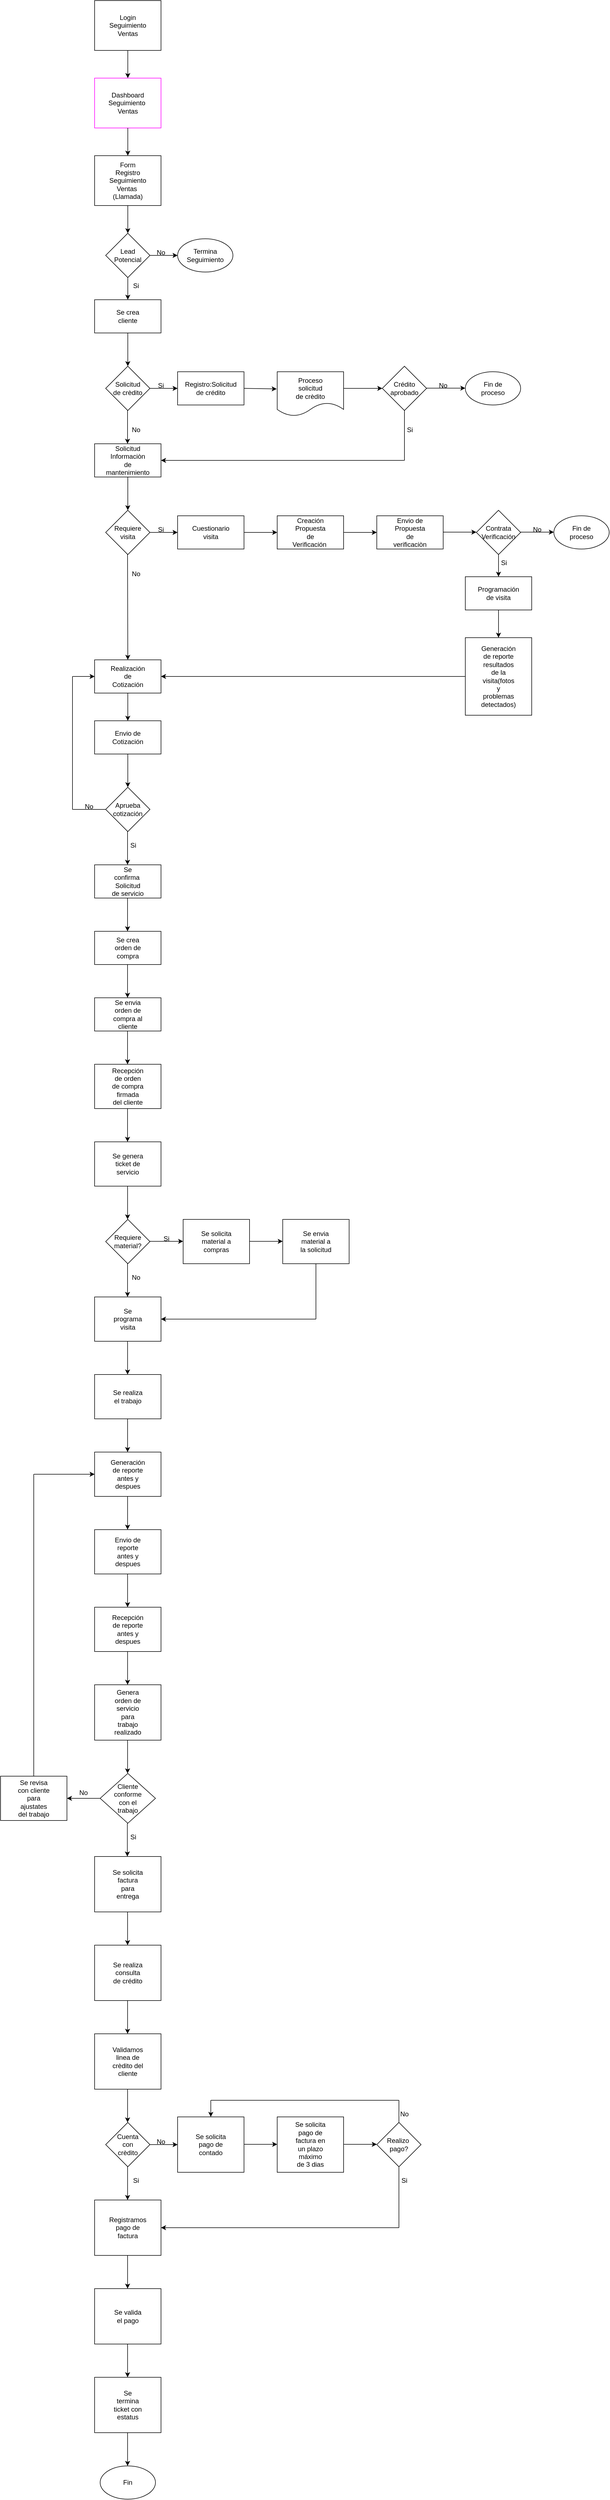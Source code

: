 <mxfile version="21.3.6" type="github">
  <diagram name="Page-1" id="E1-9w1nJeU7y_8L2JhO4">
    <mxGraphModel dx="1600" dy="1907" grid="1" gridSize="10" guides="1" tooltips="1" connect="1" arrows="1" fold="1" page="1" pageScale="1" pageWidth="850" pageHeight="1100" math="0" shadow="0">
      <root>
        <mxCell id="0" />
        <mxCell id="1" parent="0" />
        <mxCell id="l_Wy3f9xpLBR3Kpe3Nhz-1" value="" style="rounded=0;whiteSpace=wrap;html=1;" parent="1" vertex="1">
          <mxGeometry x="350" y="180" width="120" height="90" as="geometry" />
        </mxCell>
        <mxCell id="l_Wy3f9xpLBR3Kpe3Nhz-2" value="Form&lt;br&gt;Registro&lt;br&gt;Seguimiento&lt;br&gt;Ventas&amp;nbsp;&lt;br&gt;(Llamada)" style="text;html=1;strokeColor=none;fillColor=none;align=center;verticalAlign=middle;whiteSpace=wrap;rounded=0;" parent="1" vertex="1">
          <mxGeometry x="380" y="210" width="60" height="30" as="geometry" />
        </mxCell>
        <mxCell id="l_Wy3f9xpLBR3Kpe3Nhz-3" value="" style="endArrow=classic;html=1;rounded=0;exitX=0.5;exitY=1;exitDx=0;exitDy=0;" parent="1" source="l_Wy3f9xpLBR3Kpe3Nhz-1" edge="1">
          <mxGeometry width="50" height="50" relative="1" as="geometry">
            <mxPoint x="400" y="440" as="sourcePoint" />
            <mxPoint x="410" y="320" as="targetPoint" />
          </mxGeometry>
        </mxCell>
        <mxCell id="l_Wy3f9xpLBR3Kpe3Nhz-5" value="" style="rhombus;whiteSpace=wrap;html=1;" parent="1" vertex="1">
          <mxGeometry x="370" y="320" width="80" height="80" as="geometry" />
        </mxCell>
        <mxCell id="l_Wy3f9xpLBR3Kpe3Nhz-6" value="Lead&lt;br&gt;Potencial" style="text;html=1;strokeColor=none;fillColor=none;align=center;verticalAlign=middle;whiteSpace=wrap;rounded=0;" parent="1" vertex="1">
          <mxGeometry x="380" y="345" width="60" height="30" as="geometry" />
        </mxCell>
        <mxCell id="l_Wy3f9xpLBR3Kpe3Nhz-7" value="" style="ellipse;whiteSpace=wrap;html=1;" parent="1" vertex="1">
          <mxGeometry x="500" y="330" width="100" height="60" as="geometry" />
        </mxCell>
        <mxCell id="l_Wy3f9xpLBR3Kpe3Nhz-8" value="Termina Seguimiento" style="text;html=1;strokeColor=none;fillColor=none;align=center;verticalAlign=middle;whiteSpace=wrap;rounded=0;" parent="1" vertex="1">
          <mxGeometry x="520" y="345" width="60" height="30" as="geometry" />
        </mxCell>
        <mxCell id="l_Wy3f9xpLBR3Kpe3Nhz-9" value="" style="endArrow=classic;html=1;rounded=0;exitX=1;exitY=0.5;exitDx=0;exitDy=0;entryX=0;entryY=0.5;entryDx=0;entryDy=0;" parent="1" source="l_Wy3f9xpLBR3Kpe3Nhz-5" target="l_Wy3f9xpLBR3Kpe3Nhz-7" edge="1">
          <mxGeometry width="50" height="50" relative="1" as="geometry">
            <mxPoint x="480" y="360" as="sourcePoint" />
            <mxPoint x="530" y="310" as="targetPoint" />
          </mxGeometry>
        </mxCell>
        <mxCell id="l_Wy3f9xpLBR3Kpe3Nhz-10" value="No" style="text;html=1;strokeColor=none;fillColor=none;align=center;verticalAlign=middle;whiteSpace=wrap;rounded=0;" parent="1" vertex="1">
          <mxGeometry x="440" y="340" width="60" height="30" as="geometry" />
        </mxCell>
        <mxCell id="l_Wy3f9xpLBR3Kpe3Nhz-11" value="" style="endArrow=classic;html=1;rounded=0;exitX=0.25;exitY=0;exitDx=0;exitDy=0;" parent="1" source="l_Wy3f9xpLBR3Kpe3Nhz-12" edge="1">
          <mxGeometry width="50" height="50" relative="1" as="geometry">
            <mxPoint x="410" y="360" as="sourcePoint" />
            <mxPoint x="410" y="440" as="targetPoint" />
          </mxGeometry>
        </mxCell>
        <mxCell id="l_Wy3f9xpLBR3Kpe3Nhz-13" value="" style="endArrow=classic;html=1;rounded=0;exitX=0.5;exitY=1;exitDx=0;exitDy=0;" parent="1" source="l_Wy3f9xpLBR3Kpe3Nhz-5" target="l_Wy3f9xpLBR3Kpe3Nhz-12" edge="1">
          <mxGeometry width="50" height="50" relative="1" as="geometry">
            <mxPoint x="410" y="400" as="sourcePoint" />
            <mxPoint x="410" y="440" as="targetPoint" />
          </mxGeometry>
        </mxCell>
        <mxCell id="l_Wy3f9xpLBR3Kpe3Nhz-12" value="Si" style="text;html=1;strokeColor=none;fillColor=none;align=center;verticalAlign=middle;whiteSpace=wrap;rounded=0;" parent="1" vertex="1">
          <mxGeometry x="395" y="400" width="60" height="30" as="geometry" />
        </mxCell>
        <mxCell id="l_Wy3f9xpLBR3Kpe3Nhz-14" value="" style="rounded=0;whiteSpace=wrap;html=1;" parent="1" vertex="1">
          <mxGeometry x="350" y="440" width="120" height="60" as="geometry" />
        </mxCell>
        <mxCell id="l_Wy3f9xpLBR3Kpe3Nhz-15" value="Se crea cliente" style="text;html=1;strokeColor=none;fillColor=none;align=center;verticalAlign=middle;whiteSpace=wrap;rounded=0;" parent="1" vertex="1">
          <mxGeometry x="380" y="455" width="60" height="30" as="geometry" />
        </mxCell>
        <mxCell id="l_Wy3f9xpLBR3Kpe3Nhz-16" value="" style="rounded=0;whiteSpace=wrap;html=1;" parent="1" vertex="1">
          <mxGeometry x="500" y="570" width="120" height="60" as="geometry" />
        </mxCell>
        <mxCell id="l_Wy3f9xpLBR3Kpe3Nhz-17" value="Registro:Solicitud de crédito" style="text;html=1;strokeColor=none;fillColor=none;align=center;verticalAlign=middle;whiteSpace=wrap;rounded=0;" parent="1" vertex="1">
          <mxGeometry x="530" y="585" width="60" height="30" as="geometry" />
        </mxCell>
        <mxCell id="l_Wy3f9xpLBR3Kpe3Nhz-18" value="" style="endArrow=classic;html=1;rounded=0;exitX=0.5;exitY=1;exitDx=0;exitDy=0;" parent="1" source="l_Wy3f9xpLBR3Kpe3Nhz-14" edge="1">
          <mxGeometry width="50" height="50" relative="1" as="geometry">
            <mxPoint x="420" y="280" as="sourcePoint" />
            <mxPoint x="410" y="560" as="targetPoint" />
          </mxGeometry>
        </mxCell>
        <mxCell id="l_Wy3f9xpLBR3Kpe3Nhz-20" value="" style="rhombus;whiteSpace=wrap;html=1;" parent="1" vertex="1">
          <mxGeometry x="370" y="560" width="80" height="80" as="geometry" />
        </mxCell>
        <mxCell id="l_Wy3f9xpLBR3Kpe3Nhz-21" value="Solicitud de crèdito" style="text;html=1;strokeColor=none;fillColor=none;align=center;verticalAlign=middle;whiteSpace=wrap;rounded=0;" parent="1" vertex="1">
          <mxGeometry x="380" y="585" width="60" height="30" as="geometry" />
        </mxCell>
        <mxCell id="l_Wy3f9xpLBR3Kpe3Nhz-22" value="" style="endArrow=classic;html=1;rounded=0;exitX=1;exitY=0.5;exitDx=0;exitDy=0;entryX=0;entryY=0.5;entryDx=0;entryDy=0;" parent="1" source="l_Wy3f9xpLBR3Kpe3Nhz-20" edge="1">
          <mxGeometry width="50" height="50" relative="1" as="geometry">
            <mxPoint x="480" y="600" as="sourcePoint" />
            <mxPoint x="500" y="600" as="targetPoint" />
          </mxGeometry>
        </mxCell>
        <mxCell id="l_Wy3f9xpLBR3Kpe3Nhz-23" value="Si" style="text;html=1;strokeColor=none;fillColor=none;align=center;verticalAlign=middle;whiteSpace=wrap;rounded=0;" parent="1" vertex="1">
          <mxGeometry x="440" y="580" width="60" height="30" as="geometry" />
        </mxCell>
        <mxCell id="l_Wy3f9xpLBR3Kpe3Nhz-25" value="No" style="text;html=1;strokeColor=none;fillColor=none;align=center;verticalAlign=middle;whiteSpace=wrap;rounded=0;" parent="1" vertex="1">
          <mxGeometry x="395" y="660" width="60" height="30" as="geometry" />
        </mxCell>
        <mxCell id="l_Wy3f9xpLBR3Kpe3Nhz-26" value="" style="endArrow=classic;html=1;rounded=0;exitX=0.5;exitY=1;exitDx=0;exitDy=0;" parent="1" edge="1">
          <mxGeometry width="50" height="50" relative="1" as="geometry">
            <mxPoint x="409.5" y="640" as="sourcePoint" />
            <mxPoint x="409.5" y="700" as="targetPoint" />
          </mxGeometry>
        </mxCell>
        <mxCell id="l_Wy3f9xpLBR3Kpe3Nhz-27" value="" style="rounded=0;whiteSpace=wrap;html=1;" parent="1" vertex="1">
          <mxGeometry x="350" y="700" width="120" height="60" as="geometry" />
        </mxCell>
        <mxCell id="l_Wy3f9xpLBR3Kpe3Nhz-28" value="Solicitud Informaciòn de mantenimiento" style="text;html=1;strokeColor=none;fillColor=none;align=center;verticalAlign=middle;whiteSpace=wrap;rounded=0;" parent="1" vertex="1">
          <mxGeometry x="380" y="715" width="60" height="30" as="geometry" />
        </mxCell>
        <mxCell id="l_Wy3f9xpLBR3Kpe3Nhz-29" value="" style="endArrow=classic;html=1;rounded=0;exitX=0.5;exitY=1;exitDx=0;exitDy=0;" parent="1" edge="1">
          <mxGeometry width="50" height="50" relative="1" as="geometry">
            <mxPoint x="410" y="760" as="sourcePoint" />
            <mxPoint x="410" y="820" as="targetPoint" />
          </mxGeometry>
        </mxCell>
        <mxCell id="l_Wy3f9xpLBR3Kpe3Nhz-30" value="" style="rhombus;whiteSpace=wrap;html=1;" parent="1" vertex="1">
          <mxGeometry x="370" y="820" width="80" height="80" as="geometry" />
        </mxCell>
        <mxCell id="l_Wy3f9xpLBR3Kpe3Nhz-31" value="Requiere visita" style="text;html=1;strokeColor=none;fillColor=none;align=center;verticalAlign=middle;whiteSpace=wrap;rounded=0;" parent="1" vertex="1">
          <mxGeometry x="380" y="845" width="60" height="30" as="geometry" />
        </mxCell>
        <mxCell id="l_Wy3f9xpLBR3Kpe3Nhz-32" value="" style="endArrow=classic;html=1;rounded=0;exitX=1;exitY=0.5;exitDx=0;exitDy=0;entryX=0;entryY=0.5;entryDx=0;entryDy=0;" parent="1" source="l_Wy3f9xpLBR3Kpe3Nhz-30" edge="1">
          <mxGeometry width="50" height="50" relative="1" as="geometry">
            <mxPoint x="480" y="860" as="sourcePoint" />
            <mxPoint x="500" y="860" as="targetPoint" />
          </mxGeometry>
        </mxCell>
        <mxCell id="l_Wy3f9xpLBR3Kpe3Nhz-33" value="Si" style="text;html=1;strokeColor=none;fillColor=none;align=center;verticalAlign=middle;whiteSpace=wrap;rounded=0;" parent="1" vertex="1">
          <mxGeometry x="440" y="840" width="60" height="30" as="geometry" />
        </mxCell>
        <mxCell id="l_Wy3f9xpLBR3Kpe3Nhz-34" value="No" style="text;html=1;strokeColor=none;fillColor=none;align=center;verticalAlign=middle;whiteSpace=wrap;rounded=0;" parent="1" vertex="1">
          <mxGeometry x="395" y="920" width="60" height="30" as="geometry" />
        </mxCell>
        <mxCell id="l_Wy3f9xpLBR3Kpe3Nhz-35" value="" style="endArrow=classic;html=1;rounded=0;exitX=0.5;exitY=1;exitDx=0;exitDy=0;entryX=0.5;entryY=0;entryDx=0;entryDy=0;" parent="1" target="l_Wy3f9xpLBR3Kpe3Nhz-64" edge="1">
          <mxGeometry width="50" height="50" relative="1" as="geometry">
            <mxPoint x="409.5" y="900" as="sourcePoint" />
            <mxPoint x="409.5" y="960" as="targetPoint" />
          </mxGeometry>
        </mxCell>
        <mxCell id="l_Wy3f9xpLBR3Kpe3Nhz-36" value="" style="rounded=0;whiteSpace=wrap;html=1;" parent="1" vertex="1">
          <mxGeometry x="500" y="830" width="120" height="60" as="geometry" />
        </mxCell>
        <mxCell id="l_Wy3f9xpLBR3Kpe3Nhz-37" value="Cuestionario visita" style="text;html=1;strokeColor=none;fillColor=none;align=center;verticalAlign=middle;whiteSpace=wrap;rounded=0;" parent="1" vertex="1">
          <mxGeometry x="530" y="845" width="60" height="30" as="geometry" />
        </mxCell>
        <mxCell id="l_Wy3f9xpLBR3Kpe3Nhz-40" value="" style="rounded=0;whiteSpace=wrap;html=1;" parent="1" vertex="1">
          <mxGeometry x="680" y="830" width="120" height="60" as="geometry" />
        </mxCell>
        <mxCell id="l_Wy3f9xpLBR3Kpe3Nhz-41" value="Creación Propuesta de Verificación&amp;nbsp;" style="text;html=1;strokeColor=none;fillColor=none;align=center;verticalAlign=middle;whiteSpace=wrap;rounded=0;" parent="1" vertex="1">
          <mxGeometry x="710" y="845" width="60" height="30" as="geometry" />
        </mxCell>
        <mxCell id="l_Wy3f9xpLBR3Kpe3Nhz-43" value="" style="endArrow=classic;html=1;rounded=0;exitX=1;exitY=0.5;exitDx=0;exitDy=0;" parent="1" source="l_Wy3f9xpLBR3Kpe3Nhz-36" edge="1">
          <mxGeometry width="50" height="50" relative="1" as="geometry">
            <mxPoint x="580" y="840" as="sourcePoint" />
            <mxPoint x="680" y="860" as="targetPoint" />
          </mxGeometry>
        </mxCell>
        <mxCell id="l_Wy3f9xpLBR3Kpe3Nhz-44" value="" style="rounded=0;whiteSpace=wrap;html=1;" parent="1" vertex="1">
          <mxGeometry x="860" y="830" width="120" height="60" as="geometry" />
        </mxCell>
        <mxCell id="l_Wy3f9xpLBR3Kpe3Nhz-45" value="Envio de Propuesta de verificaciòn" style="text;html=1;strokeColor=none;fillColor=none;align=center;verticalAlign=middle;whiteSpace=wrap;rounded=0;" parent="1" vertex="1">
          <mxGeometry x="890" y="845" width="60" height="30" as="geometry" />
        </mxCell>
        <mxCell id="l_Wy3f9xpLBR3Kpe3Nhz-46" value="" style="endArrow=classic;html=1;rounded=0;exitX=1;exitY=0.5;exitDx=0;exitDy=0;" parent="1" edge="1">
          <mxGeometry width="50" height="50" relative="1" as="geometry">
            <mxPoint x="800" y="860" as="sourcePoint" />
            <mxPoint x="860" y="860" as="targetPoint" />
          </mxGeometry>
        </mxCell>
        <mxCell id="l_Wy3f9xpLBR3Kpe3Nhz-50" value="" style="rhombus;whiteSpace=wrap;html=1;" parent="1" vertex="1">
          <mxGeometry x="1040" y="820" width="80" height="80" as="geometry" />
        </mxCell>
        <mxCell id="l_Wy3f9xpLBR3Kpe3Nhz-51" value="" style="endArrow=classic;html=1;rounded=0;exitX=1;exitY=0.5;exitDx=0;exitDy=0;" parent="1" edge="1">
          <mxGeometry width="50" height="50" relative="1" as="geometry">
            <mxPoint x="980" y="859.5" as="sourcePoint" />
            <mxPoint x="1040" y="859.5" as="targetPoint" />
          </mxGeometry>
        </mxCell>
        <mxCell id="l_Wy3f9xpLBR3Kpe3Nhz-52" value="Contrata Verificación" style="text;html=1;strokeColor=none;fillColor=none;align=center;verticalAlign=middle;whiteSpace=wrap;rounded=0;" parent="1" vertex="1">
          <mxGeometry x="1050" y="845" width="60" height="30" as="geometry" />
        </mxCell>
        <mxCell id="l_Wy3f9xpLBR3Kpe3Nhz-53" value="" style="endArrow=classic;html=1;rounded=0;exitX=1;exitY=0.5;exitDx=0;exitDy=0;" parent="1" edge="1">
          <mxGeometry width="50" height="50" relative="1" as="geometry">
            <mxPoint x="1120" y="859.5" as="sourcePoint" />
            <mxPoint x="1180" y="859.5" as="targetPoint" />
          </mxGeometry>
        </mxCell>
        <mxCell id="l_Wy3f9xpLBR3Kpe3Nhz-54" value="No" style="text;html=1;strokeColor=none;fillColor=none;align=center;verticalAlign=middle;whiteSpace=wrap;rounded=0;" parent="1" vertex="1">
          <mxGeometry x="1120" y="840" width="60" height="30" as="geometry" />
        </mxCell>
        <mxCell id="l_Wy3f9xpLBR3Kpe3Nhz-55" value="" style="ellipse;whiteSpace=wrap;html=1;" parent="1" vertex="1">
          <mxGeometry x="1180" y="830" width="100" height="60" as="geometry" />
        </mxCell>
        <mxCell id="l_Wy3f9xpLBR3Kpe3Nhz-56" value="Fin de proceso" style="text;html=1;strokeColor=none;fillColor=none;align=center;verticalAlign=middle;whiteSpace=wrap;rounded=0;" parent="1" vertex="1">
          <mxGeometry x="1200" y="845" width="60" height="30" as="geometry" />
        </mxCell>
        <mxCell id="l_Wy3f9xpLBR3Kpe3Nhz-57" value="" style="rounded=0;whiteSpace=wrap;html=1;" parent="1" vertex="1">
          <mxGeometry x="1020" y="940" width="120" height="60" as="geometry" />
        </mxCell>
        <mxCell id="l_Wy3f9xpLBR3Kpe3Nhz-58" value="Programación de visita" style="text;html=1;strokeColor=none;fillColor=none;align=center;verticalAlign=middle;whiteSpace=wrap;rounded=0;" parent="1" vertex="1">
          <mxGeometry x="1050" y="955" width="60" height="30" as="geometry" />
        </mxCell>
        <mxCell id="l_Wy3f9xpLBR3Kpe3Nhz-59" value="" style="endArrow=classic;html=1;rounded=0;exitX=0.5;exitY=1;exitDx=0;exitDy=0;entryX=0.5;entryY=0;entryDx=0;entryDy=0;" parent="1" source="l_Wy3f9xpLBR3Kpe3Nhz-50" target="l_Wy3f9xpLBR3Kpe3Nhz-57" edge="1">
          <mxGeometry width="50" height="50" relative="1" as="geometry">
            <mxPoint x="1040" y="960" as="sourcePoint" />
            <mxPoint x="1090" y="910" as="targetPoint" />
          </mxGeometry>
        </mxCell>
        <mxCell id="l_Wy3f9xpLBR3Kpe3Nhz-60" value="Si" style="text;html=1;strokeColor=none;fillColor=none;align=center;verticalAlign=middle;whiteSpace=wrap;rounded=0;" parent="1" vertex="1">
          <mxGeometry x="1060" y="900" width="60" height="30" as="geometry" />
        </mxCell>
        <mxCell id="l_Wy3f9xpLBR3Kpe3Nhz-61" value="" style="rounded=0;whiteSpace=wrap;html=1;" parent="1" vertex="1">
          <mxGeometry x="1020" y="1050" width="120" height="140" as="geometry" />
        </mxCell>
        <mxCell id="l_Wy3f9xpLBR3Kpe3Nhz-62" value="Generación de reporte resultados de la visita(fotos y problemas detectados)" style="text;html=1;strokeColor=none;fillColor=none;align=center;verticalAlign=middle;whiteSpace=wrap;rounded=0;" parent="1" vertex="1">
          <mxGeometry x="1050" y="1105" width="60" height="30" as="geometry" />
        </mxCell>
        <mxCell id="l_Wy3f9xpLBR3Kpe3Nhz-63" value="" style="endArrow=classic;html=1;rounded=0;exitX=0.5;exitY=1;exitDx=0;exitDy=0;" parent="1" source="l_Wy3f9xpLBR3Kpe3Nhz-57" target="l_Wy3f9xpLBR3Kpe3Nhz-61" edge="1">
          <mxGeometry width="50" height="50" relative="1" as="geometry">
            <mxPoint x="1060" y="1080" as="sourcePoint" />
            <mxPoint x="1110" y="1030" as="targetPoint" />
          </mxGeometry>
        </mxCell>
        <mxCell id="l_Wy3f9xpLBR3Kpe3Nhz-64" value="" style="rounded=0;whiteSpace=wrap;html=1;" parent="1" vertex="1">
          <mxGeometry x="350" y="1090" width="120" height="60" as="geometry" />
        </mxCell>
        <mxCell id="l_Wy3f9xpLBR3Kpe3Nhz-65" value="Realización de Cotización" style="text;html=1;strokeColor=none;fillColor=none;align=center;verticalAlign=middle;whiteSpace=wrap;rounded=0;" parent="1" vertex="1">
          <mxGeometry x="380" y="1105" width="60" height="30" as="geometry" />
        </mxCell>
        <mxCell id="l_Wy3f9xpLBR3Kpe3Nhz-66" value="" style="endArrow=classic;html=1;rounded=0;exitX=0;exitY=0.5;exitDx=0;exitDy=0;entryX=1;entryY=0.5;entryDx=0;entryDy=0;" parent="1" source="l_Wy3f9xpLBR3Kpe3Nhz-61" target="l_Wy3f9xpLBR3Kpe3Nhz-64" edge="1">
          <mxGeometry width="50" height="50" relative="1" as="geometry">
            <mxPoint x="970" y="1040" as="sourcePoint" />
            <mxPoint x="1020" y="990" as="targetPoint" />
          </mxGeometry>
        </mxCell>
        <mxCell id="l_Wy3f9xpLBR3Kpe3Nhz-67" value="" style="shape=document;whiteSpace=wrap;html=1;boundedLbl=1;" parent="1" vertex="1">
          <mxGeometry x="680" y="570" width="120" height="80" as="geometry" />
        </mxCell>
        <mxCell id="l_Wy3f9xpLBR3Kpe3Nhz-68" value="Proceso solicitud de crèdito" style="text;html=1;strokeColor=none;fillColor=none;align=center;verticalAlign=middle;whiteSpace=wrap;rounded=0;" parent="1" vertex="1">
          <mxGeometry x="710" y="585" width="60" height="30" as="geometry" />
        </mxCell>
        <mxCell id="l_Wy3f9xpLBR3Kpe3Nhz-69" value="" style="endArrow=classic;html=1;rounded=0;exitX=1;exitY=0.5;exitDx=0;exitDy=0;entryX=-0.008;entryY=0.388;entryDx=0;entryDy=0;entryPerimeter=0;" parent="1" source="l_Wy3f9xpLBR3Kpe3Nhz-16" target="l_Wy3f9xpLBR3Kpe3Nhz-67" edge="1">
          <mxGeometry width="50" height="50" relative="1" as="geometry">
            <mxPoint x="970" y="920" as="sourcePoint" />
            <mxPoint x="1020" y="870" as="targetPoint" />
          </mxGeometry>
        </mxCell>
        <mxCell id="l_Wy3f9xpLBR3Kpe3Nhz-70" value="" style="ellipse;whiteSpace=wrap;html=1;" parent="1" vertex="1">
          <mxGeometry x="1020" y="570" width="100" height="60" as="geometry" />
        </mxCell>
        <mxCell id="l_Wy3f9xpLBR3Kpe3Nhz-71" value="Fin de proceso" style="text;html=1;strokeColor=none;fillColor=none;align=center;verticalAlign=middle;whiteSpace=wrap;rounded=0;" parent="1" vertex="1">
          <mxGeometry x="1040" y="585" width="60" height="30" as="geometry" />
        </mxCell>
        <mxCell id="l_Wy3f9xpLBR3Kpe3Nhz-72" value="" style="endArrow=classic;html=1;rounded=0;exitX=1;exitY=0.375;exitDx=0;exitDy=0;exitPerimeter=0;" parent="1" source="l_Wy3f9xpLBR3Kpe3Nhz-67" edge="1">
          <mxGeometry width="50" height="50" relative="1" as="geometry">
            <mxPoint x="970" y="920" as="sourcePoint" />
            <mxPoint x="870" y="600" as="targetPoint" />
          </mxGeometry>
        </mxCell>
        <mxCell id="l_Wy3f9xpLBR3Kpe3Nhz-73" value="" style="rounded=0;whiteSpace=wrap;html=1;" parent="1" vertex="1">
          <mxGeometry x="350" y="1200" width="120" height="60" as="geometry" />
        </mxCell>
        <mxCell id="l_Wy3f9xpLBR3Kpe3Nhz-74" value="Envio de Cotización" style="text;html=1;strokeColor=none;fillColor=none;align=center;verticalAlign=middle;whiteSpace=wrap;rounded=0;" parent="1" vertex="1">
          <mxGeometry x="380" y="1215" width="60" height="30" as="geometry" />
        </mxCell>
        <mxCell id="l_Wy3f9xpLBR3Kpe3Nhz-75" value="" style="endArrow=classic;html=1;rounded=0;exitX=0.5;exitY=1;exitDx=0;exitDy=0;entryX=0.5;entryY=0;entryDx=0;entryDy=0;" parent="1" source="l_Wy3f9xpLBR3Kpe3Nhz-64" target="l_Wy3f9xpLBR3Kpe3Nhz-73" edge="1">
          <mxGeometry width="50" height="50" relative="1" as="geometry">
            <mxPoint x="440" y="1080" as="sourcePoint" />
            <mxPoint x="490" y="1030" as="targetPoint" />
          </mxGeometry>
        </mxCell>
        <mxCell id="l_Wy3f9xpLBR3Kpe3Nhz-77" value="" style="endArrow=classic;html=1;rounded=0;exitX=0.5;exitY=1;exitDx=0;exitDy=0;" parent="1" edge="1">
          <mxGeometry width="50" height="50" relative="1" as="geometry">
            <mxPoint x="410" y="1260" as="sourcePoint" />
            <mxPoint x="410" y="1320" as="targetPoint" />
          </mxGeometry>
        </mxCell>
        <mxCell id="l_Wy3f9xpLBR3Kpe3Nhz-78" value="" style="rhombus;whiteSpace=wrap;html=1;" parent="1" vertex="1">
          <mxGeometry x="370" y="1320" width="80" height="80" as="geometry" />
        </mxCell>
        <mxCell id="l_Wy3f9xpLBR3Kpe3Nhz-79" value="Aprueba cotización" style="text;html=1;strokeColor=none;fillColor=none;align=center;verticalAlign=middle;whiteSpace=wrap;rounded=0;" parent="1" vertex="1">
          <mxGeometry x="380" y="1345" width="60" height="30" as="geometry" />
        </mxCell>
        <mxCell id="l_Wy3f9xpLBR3Kpe3Nhz-81" value="No" style="text;html=1;strokeColor=none;fillColor=none;align=center;verticalAlign=middle;whiteSpace=wrap;rounded=0;" parent="1" vertex="1">
          <mxGeometry x="310" y="1340" width="60" height="30" as="geometry" />
        </mxCell>
        <mxCell id="l_Wy3f9xpLBR3Kpe3Nhz-82" value="Si" style="text;html=1;strokeColor=none;fillColor=none;align=center;verticalAlign=middle;whiteSpace=wrap;rounded=0;" parent="1" vertex="1">
          <mxGeometry x="390" y="1410" width="60" height="30" as="geometry" />
        </mxCell>
        <mxCell id="l_Wy3f9xpLBR3Kpe3Nhz-83" value="" style="endArrow=classic;html=1;rounded=0;exitX=0.5;exitY=1;exitDx=0;exitDy=0;" parent="1" edge="1">
          <mxGeometry width="50" height="50" relative="1" as="geometry">
            <mxPoint x="409.5" y="1400" as="sourcePoint" />
            <mxPoint x="409.5" y="1460" as="targetPoint" />
          </mxGeometry>
        </mxCell>
        <mxCell id="l_Wy3f9xpLBR3Kpe3Nhz-84" value="" style="endArrow=none;html=1;rounded=0;entryX=0;entryY=0.5;entryDx=0;entryDy=0;" parent="1" target="l_Wy3f9xpLBR3Kpe3Nhz-78" edge="1">
          <mxGeometry width="50" height="50" relative="1" as="geometry">
            <mxPoint x="310" y="1360" as="sourcePoint" />
            <mxPoint x="500" y="1390" as="targetPoint" />
          </mxGeometry>
        </mxCell>
        <mxCell id="l_Wy3f9xpLBR3Kpe3Nhz-85" value="" style="endArrow=none;html=1;rounded=0;" parent="1" edge="1">
          <mxGeometry width="50" height="50" relative="1" as="geometry">
            <mxPoint x="310" y="1360" as="sourcePoint" />
            <mxPoint x="310" y="1120" as="targetPoint" />
          </mxGeometry>
        </mxCell>
        <mxCell id="l_Wy3f9xpLBR3Kpe3Nhz-86" value="" style="endArrow=classic;html=1;rounded=0;entryX=0;entryY=0.5;entryDx=0;entryDy=0;" parent="1" target="l_Wy3f9xpLBR3Kpe3Nhz-64" edge="1">
          <mxGeometry width="50" height="50" relative="1" as="geometry">
            <mxPoint x="310" y="1120" as="sourcePoint" />
            <mxPoint x="500" y="1390" as="targetPoint" />
          </mxGeometry>
        </mxCell>
        <mxCell id="l_Wy3f9xpLBR3Kpe3Nhz-87" value="" style="rounded=0;whiteSpace=wrap;html=1;" parent="1" vertex="1">
          <mxGeometry x="350" y="1460" width="120" height="60" as="geometry" />
        </mxCell>
        <mxCell id="l_Wy3f9xpLBR3Kpe3Nhz-88" value="Se confirma&amp;nbsp; Solicitud de servicio" style="text;html=1;strokeColor=none;fillColor=none;align=center;verticalAlign=middle;whiteSpace=wrap;rounded=0;" parent="1" vertex="1">
          <mxGeometry x="380" y="1475" width="60" height="30" as="geometry" />
        </mxCell>
        <mxCell id="l_Wy3f9xpLBR3Kpe3Nhz-90" value="" style="endArrow=classic;html=1;rounded=0;exitX=0.5;exitY=1;exitDx=0;exitDy=0;" parent="1" edge="1">
          <mxGeometry width="50" height="50" relative="1" as="geometry">
            <mxPoint x="409.5" y="1520" as="sourcePoint" />
            <mxPoint x="409.5" y="1580" as="targetPoint" />
          </mxGeometry>
        </mxCell>
        <mxCell id="l_Wy3f9xpLBR3Kpe3Nhz-91" value="" style="rounded=0;whiteSpace=wrap;html=1;" parent="1" vertex="1">
          <mxGeometry x="350" y="1580" width="120" height="60" as="geometry" />
        </mxCell>
        <mxCell id="l_Wy3f9xpLBR3Kpe3Nhz-92" value="Se crea orden de compra" style="text;html=1;strokeColor=none;fillColor=none;align=center;verticalAlign=middle;whiteSpace=wrap;rounded=0;" parent="1" vertex="1">
          <mxGeometry x="380" y="1595" width="60" height="30" as="geometry" />
        </mxCell>
        <mxCell id="l_Wy3f9xpLBR3Kpe3Nhz-93" value="" style="endArrow=classic;html=1;rounded=0;exitX=0.5;exitY=1;exitDx=0;exitDy=0;" parent="1" edge="1">
          <mxGeometry width="50" height="50" relative="1" as="geometry">
            <mxPoint x="409.5" y="1640" as="sourcePoint" />
            <mxPoint x="409.5" y="1700" as="targetPoint" />
          </mxGeometry>
        </mxCell>
        <mxCell id="l_Wy3f9xpLBR3Kpe3Nhz-94" value="" style="rounded=0;whiteSpace=wrap;html=1;" parent="1" vertex="1">
          <mxGeometry x="350" y="1700" width="120" height="60" as="geometry" />
        </mxCell>
        <mxCell id="l_Wy3f9xpLBR3Kpe3Nhz-95" value="Se envia orden de compra al cliente" style="text;html=1;strokeColor=none;fillColor=none;align=center;verticalAlign=middle;whiteSpace=wrap;rounded=0;" parent="1" vertex="1">
          <mxGeometry x="380" y="1715" width="60" height="30" as="geometry" />
        </mxCell>
        <mxCell id="l_Wy3f9xpLBR3Kpe3Nhz-96" value="" style="endArrow=classic;html=1;rounded=0;exitX=0.5;exitY=1;exitDx=0;exitDy=0;" parent="1" edge="1">
          <mxGeometry width="50" height="50" relative="1" as="geometry">
            <mxPoint x="409.5" y="1760" as="sourcePoint" />
            <mxPoint x="409.5" y="1820" as="targetPoint" />
          </mxGeometry>
        </mxCell>
        <mxCell id="l_Wy3f9xpLBR3Kpe3Nhz-97" value="" style="rounded=0;whiteSpace=wrap;html=1;" parent="1" vertex="1">
          <mxGeometry x="350" y="1820" width="120" height="80" as="geometry" />
        </mxCell>
        <mxCell id="l_Wy3f9xpLBR3Kpe3Nhz-98" value="Recepción de orden de compra firmada del cliente" style="text;html=1;strokeColor=none;fillColor=none;align=center;verticalAlign=middle;whiteSpace=wrap;rounded=0;" parent="1" vertex="1">
          <mxGeometry x="380" y="1845" width="60" height="30" as="geometry" />
        </mxCell>
        <mxCell id="l_Wy3f9xpLBR3Kpe3Nhz-99" value="" style="endArrow=classic;html=1;rounded=0;exitX=0.5;exitY=1;exitDx=0;exitDy=0;" parent="1" edge="1">
          <mxGeometry width="50" height="50" relative="1" as="geometry">
            <mxPoint x="409.5" y="1900" as="sourcePoint" />
            <mxPoint x="409.5" y="1960" as="targetPoint" />
          </mxGeometry>
        </mxCell>
        <mxCell id="l_Wy3f9xpLBR3Kpe3Nhz-100" value="" style="rounded=0;whiteSpace=wrap;html=1;" parent="1" vertex="1">
          <mxGeometry x="350" y="1960" width="120" height="80" as="geometry" />
        </mxCell>
        <mxCell id="l_Wy3f9xpLBR3Kpe3Nhz-101" value="Se genera ticket de servicio" style="text;html=1;strokeColor=none;fillColor=none;align=center;verticalAlign=middle;whiteSpace=wrap;rounded=0;" parent="1" vertex="1">
          <mxGeometry x="380" y="1985" width="60" height="30" as="geometry" />
        </mxCell>
        <mxCell id="l_Wy3f9xpLBR3Kpe3Nhz-102" value="" style="rhombus;whiteSpace=wrap;html=1;" parent="1" vertex="1">
          <mxGeometry x="870" y="560" width="80" height="80" as="geometry" />
        </mxCell>
        <mxCell id="l_Wy3f9xpLBR3Kpe3Nhz-103" value="Crédito aprobado" style="text;html=1;strokeColor=none;fillColor=none;align=center;verticalAlign=middle;whiteSpace=wrap;rounded=0;" parent="1" vertex="1">
          <mxGeometry x="880" y="585" width="60" height="30" as="geometry" />
        </mxCell>
        <mxCell id="l_Wy3f9xpLBR3Kpe3Nhz-104" value="" style="endArrow=none;html=1;rounded=0;entryX=0.5;entryY=1;entryDx=0;entryDy=0;entryPerimeter=0;" parent="1" target="l_Wy3f9xpLBR3Kpe3Nhz-102" edge="1">
          <mxGeometry width="50" height="50" relative="1" as="geometry">
            <mxPoint x="910" y="730" as="sourcePoint" />
            <mxPoint x="910" y="650" as="targetPoint" />
          </mxGeometry>
        </mxCell>
        <mxCell id="l_Wy3f9xpLBR3Kpe3Nhz-105" value="" style="endArrow=classic;html=1;rounded=0;entryX=1;entryY=0.5;entryDx=0;entryDy=0;" parent="1" target="l_Wy3f9xpLBR3Kpe3Nhz-27" edge="1">
          <mxGeometry width="50" height="50" relative="1" as="geometry">
            <mxPoint x="910" y="730" as="sourcePoint" />
            <mxPoint x="910" y="650" as="targetPoint" />
          </mxGeometry>
        </mxCell>
        <mxCell id="l_Wy3f9xpLBR3Kpe3Nhz-106" value="Si" style="text;html=1;strokeColor=none;fillColor=none;align=center;verticalAlign=middle;whiteSpace=wrap;rounded=0;" parent="1" vertex="1">
          <mxGeometry x="890" y="660" width="60" height="30" as="geometry" />
        </mxCell>
        <mxCell id="l_Wy3f9xpLBR3Kpe3Nhz-107" value="No" style="text;html=1;strokeColor=none;fillColor=none;align=center;verticalAlign=middle;whiteSpace=wrap;rounded=0;" parent="1" vertex="1">
          <mxGeometry x="950" y="580" width="60" height="30" as="geometry" />
        </mxCell>
        <mxCell id="l_Wy3f9xpLBR3Kpe3Nhz-108" value="" style="endArrow=classic;html=1;rounded=0;exitX=1;exitY=0.375;exitDx=0;exitDy=0;exitPerimeter=0;" parent="1" edge="1">
          <mxGeometry width="50" height="50" relative="1" as="geometry">
            <mxPoint x="950" y="599.58" as="sourcePoint" />
            <mxPoint x="1020" y="599.58" as="targetPoint" />
          </mxGeometry>
        </mxCell>
        <mxCell id="l_Wy3f9xpLBR3Kpe3Nhz-109" value="" style="rhombus;whiteSpace=wrap;html=1;" parent="1" vertex="1">
          <mxGeometry x="370" y="2100" width="80" height="80" as="geometry" />
        </mxCell>
        <mxCell id="l_Wy3f9xpLBR3Kpe3Nhz-110" value="" style="endArrow=classic;html=1;rounded=0;exitX=0.5;exitY=1;exitDx=0;exitDy=0;" parent="1" edge="1">
          <mxGeometry width="50" height="50" relative="1" as="geometry">
            <mxPoint x="409.58" y="2040" as="sourcePoint" />
            <mxPoint x="409.58" y="2100" as="targetPoint" />
          </mxGeometry>
        </mxCell>
        <mxCell id="l_Wy3f9xpLBR3Kpe3Nhz-111" value="Requiere material?" style="text;html=1;strokeColor=none;fillColor=none;align=center;verticalAlign=middle;whiteSpace=wrap;rounded=0;" parent="1" vertex="1">
          <mxGeometry x="380" y="2125" width="60" height="30" as="geometry" />
        </mxCell>
        <mxCell id="l_Wy3f9xpLBR3Kpe3Nhz-116" value="" style="endArrow=classic;html=1;rounded=0;exitX=1;exitY=0.5;exitDx=0;exitDy=0;" parent="1" edge="1">
          <mxGeometry width="50" height="50" relative="1" as="geometry">
            <mxPoint x="450" y="2139.58" as="sourcePoint" />
            <mxPoint x="510" y="2139.58" as="targetPoint" />
          </mxGeometry>
        </mxCell>
        <mxCell id="l_Wy3f9xpLBR3Kpe3Nhz-118" value="Si" style="text;html=1;strokeColor=none;fillColor=none;align=center;verticalAlign=middle;whiteSpace=wrap;rounded=0;" parent="1" vertex="1">
          <mxGeometry x="450" y="2120" width="60" height="30" as="geometry" />
        </mxCell>
        <mxCell id="l_Wy3f9xpLBR3Kpe3Nhz-119" value="" style="rounded=0;whiteSpace=wrap;html=1;" parent="1" vertex="1">
          <mxGeometry x="510" y="2100" width="120" height="80" as="geometry" />
        </mxCell>
        <mxCell id="l_Wy3f9xpLBR3Kpe3Nhz-120" value="Se solicita material a compras" style="text;html=1;strokeColor=none;fillColor=none;align=center;verticalAlign=middle;whiteSpace=wrap;rounded=0;" parent="1" vertex="1">
          <mxGeometry x="540" y="2125" width="60" height="30" as="geometry" />
        </mxCell>
        <mxCell id="l_Wy3f9xpLBR3Kpe3Nhz-121" value="" style="endArrow=classic;html=1;rounded=0;exitX=1;exitY=0.5;exitDx=0;exitDy=0;" parent="1" edge="1">
          <mxGeometry width="50" height="50" relative="1" as="geometry">
            <mxPoint x="630" y="2139.58" as="sourcePoint" />
            <mxPoint x="690" y="2139.58" as="targetPoint" />
          </mxGeometry>
        </mxCell>
        <mxCell id="l_Wy3f9xpLBR3Kpe3Nhz-123" value="" style="rounded=0;whiteSpace=wrap;html=1;" parent="1" vertex="1">
          <mxGeometry x="690" y="2100" width="120" height="80" as="geometry" />
        </mxCell>
        <mxCell id="l_Wy3f9xpLBR3Kpe3Nhz-124" value="Se envia material a la solicitud" style="text;html=1;strokeColor=none;fillColor=none;align=center;verticalAlign=middle;whiteSpace=wrap;rounded=0;" parent="1" vertex="1">
          <mxGeometry x="720" y="2125" width="60" height="30" as="geometry" />
        </mxCell>
        <mxCell id="l_Wy3f9xpLBR3Kpe3Nhz-125" value="" style="endArrow=classic;html=1;rounded=0;exitX=0.5;exitY=1;exitDx=0;exitDy=0;" parent="1" edge="1">
          <mxGeometry width="50" height="50" relative="1" as="geometry">
            <mxPoint x="409.5" y="2180" as="sourcePoint" />
            <mxPoint x="409.5" y="2240" as="targetPoint" />
          </mxGeometry>
        </mxCell>
        <mxCell id="l_Wy3f9xpLBR3Kpe3Nhz-126" value="" style="rounded=0;whiteSpace=wrap;html=1;" parent="1" vertex="1">
          <mxGeometry x="350" y="2240" width="120" height="80" as="geometry" />
        </mxCell>
        <mxCell id="l_Wy3f9xpLBR3Kpe3Nhz-127" value="Se programa visita" style="text;html=1;strokeColor=none;fillColor=none;align=center;verticalAlign=middle;whiteSpace=wrap;rounded=0;" parent="1" vertex="1">
          <mxGeometry x="380" y="2265" width="60" height="30" as="geometry" />
        </mxCell>
        <mxCell id="l_Wy3f9xpLBR3Kpe3Nhz-128" value="" style="endArrow=classic;html=1;rounded=0;exitX=0.5;exitY=1;exitDx=0;exitDy=0;" parent="1" edge="1">
          <mxGeometry width="50" height="50" relative="1" as="geometry">
            <mxPoint x="409.58" y="2320" as="sourcePoint" />
            <mxPoint x="409.58" y="2380" as="targetPoint" />
          </mxGeometry>
        </mxCell>
        <mxCell id="l_Wy3f9xpLBR3Kpe3Nhz-129" value="" style="endArrow=classic;html=1;rounded=0;entryX=1;entryY=0.5;entryDx=0;entryDy=0;" parent="1" target="l_Wy3f9xpLBR3Kpe3Nhz-126" edge="1">
          <mxGeometry width="50" height="50" relative="1" as="geometry">
            <mxPoint x="750" y="2280" as="sourcePoint" />
            <mxPoint x="640" y="2300" as="targetPoint" />
          </mxGeometry>
        </mxCell>
        <mxCell id="l_Wy3f9xpLBR3Kpe3Nhz-130" value="" style="endArrow=none;html=1;rounded=0;exitX=0.5;exitY=1;exitDx=0;exitDy=0;" parent="1" source="l_Wy3f9xpLBR3Kpe3Nhz-123" edge="1">
          <mxGeometry width="50" height="50" relative="1" as="geometry">
            <mxPoint x="590" y="2350" as="sourcePoint" />
            <mxPoint x="750" y="2280" as="targetPoint" />
          </mxGeometry>
        </mxCell>
        <mxCell id="l_Wy3f9xpLBR3Kpe3Nhz-131" value="" style="rounded=0;whiteSpace=wrap;html=1;" parent="1" vertex="1">
          <mxGeometry x="350" y="2380" width="120" height="80" as="geometry" />
        </mxCell>
        <mxCell id="l_Wy3f9xpLBR3Kpe3Nhz-132" value="Se realiza el trabajo" style="text;html=1;strokeColor=none;fillColor=none;align=center;verticalAlign=middle;whiteSpace=wrap;rounded=0;" parent="1" vertex="1">
          <mxGeometry x="380" y="2405" width="60" height="30" as="geometry" />
        </mxCell>
        <mxCell id="l_Wy3f9xpLBR3Kpe3Nhz-133" value="" style="endArrow=classic;html=1;rounded=0;exitX=0.5;exitY=1;exitDx=0;exitDy=0;" parent="1" edge="1">
          <mxGeometry width="50" height="50" relative="1" as="geometry">
            <mxPoint x="409.58" y="2460" as="sourcePoint" />
            <mxPoint x="409.58" y="2520" as="targetPoint" />
          </mxGeometry>
        </mxCell>
        <mxCell id="l_Wy3f9xpLBR3Kpe3Nhz-134" value="" style="rounded=0;whiteSpace=wrap;html=1;" parent="1" vertex="1">
          <mxGeometry x="350" y="2520" width="120" height="80" as="geometry" />
        </mxCell>
        <mxCell id="l_Wy3f9xpLBR3Kpe3Nhz-135" value="Generación de reporte antes y despues" style="text;html=1;strokeColor=none;fillColor=none;align=center;verticalAlign=middle;whiteSpace=wrap;rounded=0;" parent="1" vertex="1">
          <mxGeometry x="380" y="2545" width="60" height="30" as="geometry" />
        </mxCell>
        <mxCell id="l_Wy3f9xpLBR3Kpe3Nhz-136" value="" style="endArrow=classic;html=1;rounded=0;exitX=0.5;exitY=1;exitDx=0;exitDy=0;" parent="1" edge="1">
          <mxGeometry width="50" height="50" relative="1" as="geometry">
            <mxPoint x="409.58" y="2600" as="sourcePoint" />
            <mxPoint x="409.58" y="2660" as="targetPoint" />
          </mxGeometry>
        </mxCell>
        <mxCell id="l_Wy3f9xpLBR3Kpe3Nhz-137" value="" style="rounded=0;whiteSpace=wrap;html=1;" parent="1" vertex="1">
          <mxGeometry x="350" y="2660" width="120" height="80" as="geometry" />
        </mxCell>
        <mxCell id="l_Wy3f9xpLBR3Kpe3Nhz-138" value="Envio de reporte antes y despues" style="text;html=1;strokeColor=none;fillColor=none;align=center;verticalAlign=middle;whiteSpace=wrap;rounded=0;" parent="1" vertex="1">
          <mxGeometry x="380" y="2685" width="60" height="30" as="geometry" />
        </mxCell>
        <mxCell id="l_Wy3f9xpLBR3Kpe3Nhz-139" value="" style="endArrow=classic;html=1;rounded=0;exitX=0.5;exitY=1;exitDx=0;exitDy=0;" parent="1" edge="1">
          <mxGeometry width="50" height="50" relative="1" as="geometry">
            <mxPoint x="409.58" y="2740" as="sourcePoint" />
            <mxPoint x="409.58" y="2800" as="targetPoint" />
          </mxGeometry>
        </mxCell>
        <mxCell id="l_Wy3f9xpLBR3Kpe3Nhz-140" value="" style="rounded=0;whiteSpace=wrap;html=1;" parent="1" vertex="1">
          <mxGeometry x="350" y="2800" width="120" height="80" as="geometry" />
        </mxCell>
        <mxCell id="l_Wy3f9xpLBR3Kpe3Nhz-141" value="Recepción de reporte antes y despues" style="text;html=1;strokeColor=none;fillColor=none;align=center;verticalAlign=middle;whiteSpace=wrap;rounded=0;" parent="1" vertex="1">
          <mxGeometry x="380" y="2825" width="60" height="30" as="geometry" />
        </mxCell>
        <mxCell id="l_Wy3f9xpLBR3Kpe3Nhz-142" value="" style="endArrow=classic;html=1;rounded=0;exitX=0.5;exitY=1;exitDx=0;exitDy=0;" parent="1" edge="1">
          <mxGeometry width="50" height="50" relative="1" as="geometry">
            <mxPoint x="409.58" y="2880" as="sourcePoint" />
            <mxPoint x="409.58" y="2940" as="targetPoint" />
          </mxGeometry>
        </mxCell>
        <mxCell id="l_Wy3f9xpLBR3Kpe3Nhz-143" value="" style="rounded=0;whiteSpace=wrap;html=1;" parent="1" vertex="1">
          <mxGeometry x="350" y="2940" width="120" height="100" as="geometry" />
        </mxCell>
        <mxCell id="l_Wy3f9xpLBR3Kpe3Nhz-144" value="Genera orden de servicio para trabajo realizado" style="text;html=1;strokeColor=none;fillColor=none;align=center;verticalAlign=middle;whiteSpace=wrap;rounded=0;" parent="1" vertex="1">
          <mxGeometry x="380" y="2975" width="60" height="30" as="geometry" />
        </mxCell>
        <mxCell id="l_Wy3f9xpLBR3Kpe3Nhz-145" value="" style="endArrow=classic;html=1;rounded=0;exitX=0.5;exitY=1;exitDx=0;exitDy=0;" parent="1" edge="1">
          <mxGeometry width="50" height="50" relative="1" as="geometry">
            <mxPoint x="409.58" y="3040" as="sourcePoint" />
            <mxPoint x="409.58" y="3100" as="targetPoint" />
          </mxGeometry>
        </mxCell>
        <mxCell id="l_Wy3f9xpLBR3Kpe3Nhz-146" value="" style="rhombus;whiteSpace=wrap;html=1;" parent="1" vertex="1">
          <mxGeometry x="360" y="3100" width="100" height="90" as="geometry" />
        </mxCell>
        <mxCell id="l_Wy3f9xpLBR3Kpe3Nhz-147" value="Cliente conforme con el trabajo" style="text;html=1;strokeColor=none;fillColor=none;align=center;verticalAlign=middle;whiteSpace=wrap;rounded=0;" parent="1" vertex="1">
          <mxGeometry x="380" y="3130" width="60" height="30" as="geometry" />
        </mxCell>
        <mxCell id="l_Wy3f9xpLBR3Kpe3Nhz-150" value="" style="rounded=0;whiteSpace=wrap;html=1;" parent="1" vertex="1">
          <mxGeometry x="180" y="3105" width="120" height="80" as="geometry" />
        </mxCell>
        <mxCell id="l_Wy3f9xpLBR3Kpe3Nhz-151" value="Se revisa con cliente para ajustates del trabajo" style="text;html=1;strokeColor=none;fillColor=none;align=center;verticalAlign=middle;whiteSpace=wrap;rounded=0;" parent="1" vertex="1">
          <mxGeometry x="210" y="3130" width="60" height="30" as="geometry" />
        </mxCell>
        <mxCell id="l_Wy3f9xpLBR3Kpe3Nhz-152" value="" style="endArrow=classic;html=1;rounded=0;exitX=0;exitY=0.5;exitDx=0;exitDy=0;entryX=1;entryY=0.5;entryDx=0;entryDy=0;" parent="1" source="l_Wy3f9xpLBR3Kpe3Nhz-146" target="l_Wy3f9xpLBR3Kpe3Nhz-150" edge="1">
          <mxGeometry width="50" height="50" relative="1" as="geometry">
            <mxPoint x="290" y="3080" as="sourcePoint" />
            <mxPoint x="340" y="3030" as="targetPoint" />
          </mxGeometry>
        </mxCell>
        <mxCell id="l_Wy3f9xpLBR3Kpe3Nhz-154" value="" style="endArrow=none;html=1;rounded=0;exitX=0.5;exitY=0;exitDx=0;exitDy=0;" parent="1" source="l_Wy3f9xpLBR3Kpe3Nhz-150" edge="1">
          <mxGeometry width="50" height="50" relative="1" as="geometry">
            <mxPoint x="290" y="2980" as="sourcePoint" />
            <mxPoint x="240" y="2560" as="targetPoint" />
          </mxGeometry>
        </mxCell>
        <mxCell id="l_Wy3f9xpLBR3Kpe3Nhz-156" value="Si" style="text;html=1;strokeColor=none;fillColor=none;align=center;verticalAlign=middle;whiteSpace=wrap;rounded=0;" parent="1" vertex="1">
          <mxGeometry x="390" y="3200" width="60" height="30" as="geometry" />
        </mxCell>
        <mxCell id="l_Wy3f9xpLBR3Kpe3Nhz-157" value="" style="endArrow=classic;html=1;rounded=0;exitX=0.5;exitY=1;exitDx=0;exitDy=0;" parent="1" edge="1">
          <mxGeometry width="50" height="50" relative="1" as="geometry">
            <mxPoint x="409.17" y="3190" as="sourcePoint" />
            <mxPoint x="409.17" y="3250" as="targetPoint" />
          </mxGeometry>
        </mxCell>
        <mxCell id="l_Wy3f9xpLBR3Kpe3Nhz-158" value="No" style="text;html=1;strokeColor=none;fillColor=none;align=center;verticalAlign=middle;whiteSpace=wrap;rounded=0;" parent="1" vertex="1">
          <mxGeometry x="300" y="3120" width="60" height="30" as="geometry" />
        </mxCell>
        <mxCell id="l_Wy3f9xpLBR3Kpe3Nhz-159" value="" style="endArrow=classic;html=1;rounded=0;entryX=0;entryY=0.5;entryDx=0;entryDy=0;" parent="1" target="l_Wy3f9xpLBR3Kpe3Nhz-134" edge="1">
          <mxGeometry width="50" height="50" relative="1" as="geometry">
            <mxPoint x="240" y="2560" as="sourcePoint" />
            <mxPoint x="780" y="2600" as="targetPoint" />
          </mxGeometry>
        </mxCell>
        <mxCell id="vUhSjPtzAD90aWIit7PD-1" value="" style="rounded=0;whiteSpace=wrap;html=1;" vertex="1" parent="1">
          <mxGeometry x="350" y="3250" width="120" height="100" as="geometry" />
        </mxCell>
        <mxCell id="vUhSjPtzAD90aWIit7PD-2" value="Se solicita factura para entrega" style="text;html=1;strokeColor=none;fillColor=none;align=center;verticalAlign=middle;whiteSpace=wrap;rounded=0;" vertex="1" parent="1">
          <mxGeometry x="380" y="3285" width="60" height="30" as="geometry" />
        </mxCell>
        <mxCell id="vUhSjPtzAD90aWIit7PD-3" value="" style="endArrow=classic;html=1;rounded=0;exitX=0.5;exitY=1;exitDx=0;exitDy=0;" edge="1" parent="1">
          <mxGeometry width="50" height="50" relative="1" as="geometry">
            <mxPoint x="409.58" y="3350" as="sourcePoint" />
            <mxPoint x="409.58" y="3410" as="targetPoint" />
          </mxGeometry>
        </mxCell>
        <mxCell id="vUhSjPtzAD90aWIit7PD-4" value="" style="rounded=0;whiteSpace=wrap;html=1;" vertex="1" parent="1">
          <mxGeometry x="350" y="3410" width="120" height="100" as="geometry" />
        </mxCell>
        <mxCell id="vUhSjPtzAD90aWIit7PD-5" value="Se realiza consulta de crédito" style="text;html=1;strokeColor=none;fillColor=none;align=center;verticalAlign=middle;whiteSpace=wrap;rounded=0;" vertex="1" parent="1">
          <mxGeometry x="380" y="3445" width="60" height="30" as="geometry" />
        </mxCell>
        <mxCell id="vUhSjPtzAD90aWIit7PD-6" value="" style="endArrow=classic;html=1;rounded=0;exitX=0.5;exitY=1;exitDx=0;exitDy=0;" edge="1" parent="1">
          <mxGeometry width="50" height="50" relative="1" as="geometry">
            <mxPoint x="409.58" y="3510" as="sourcePoint" />
            <mxPoint x="409.58" y="3570" as="targetPoint" />
          </mxGeometry>
        </mxCell>
        <mxCell id="vUhSjPtzAD90aWIit7PD-7" value="" style="rounded=0;whiteSpace=wrap;html=1;" vertex="1" parent="1">
          <mxGeometry x="350" y="3570" width="120" height="100" as="geometry" />
        </mxCell>
        <mxCell id="vUhSjPtzAD90aWIit7PD-8" value="Validamos linea de crèdito del cliente" style="text;html=1;strokeColor=none;fillColor=none;align=center;verticalAlign=middle;whiteSpace=wrap;rounded=0;" vertex="1" parent="1">
          <mxGeometry x="380" y="3605" width="60" height="30" as="geometry" />
        </mxCell>
        <mxCell id="vUhSjPtzAD90aWIit7PD-9" value="" style="endArrow=classic;html=1;rounded=0;exitX=0.5;exitY=1;exitDx=0;exitDy=0;" edge="1" parent="1">
          <mxGeometry width="50" height="50" relative="1" as="geometry">
            <mxPoint x="409.58" y="3670" as="sourcePoint" />
            <mxPoint x="409.58" y="3730" as="targetPoint" />
          </mxGeometry>
        </mxCell>
        <mxCell id="vUhSjPtzAD90aWIit7PD-10" value="" style="rhombus;whiteSpace=wrap;html=1;" vertex="1" parent="1">
          <mxGeometry x="370" y="3730" width="80" height="80" as="geometry" />
        </mxCell>
        <mxCell id="vUhSjPtzAD90aWIit7PD-11" value="Cuenta con crèdito" style="text;html=1;strokeColor=none;fillColor=none;align=center;verticalAlign=middle;whiteSpace=wrap;rounded=0;" vertex="1" parent="1">
          <mxGeometry x="380" y="3755" width="60" height="30" as="geometry" />
        </mxCell>
        <mxCell id="vUhSjPtzAD90aWIit7PD-12" value="" style="endArrow=classic;html=1;rounded=0;exitX=1;exitY=0.5;exitDx=0;exitDy=0;" edge="1" parent="1" source="vUhSjPtzAD90aWIit7PD-10">
          <mxGeometry width="50" height="50" relative="1" as="geometry">
            <mxPoint x="350" y="3720" as="sourcePoint" />
            <mxPoint x="500" y="3770" as="targetPoint" />
          </mxGeometry>
        </mxCell>
        <mxCell id="vUhSjPtzAD90aWIit7PD-13" value="" style="rounded=0;whiteSpace=wrap;html=1;" vertex="1" parent="1">
          <mxGeometry x="500" y="3720" width="120" height="100" as="geometry" />
        </mxCell>
        <mxCell id="vUhSjPtzAD90aWIit7PD-14" value="Se solicita pago de contado" style="text;html=1;strokeColor=none;fillColor=none;align=center;verticalAlign=middle;whiteSpace=wrap;rounded=0;" vertex="1" parent="1">
          <mxGeometry x="530" y="3755" width="60" height="30" as="geometry" />
        </mxCell>
        <mxCell id="vUhSjPtzAD90aWIit7PD-16" value="No" style="text;html=1;strokeColor=none;fillColor=none;align=center;verticalAlign=middle;whiteSpace=wrap;rounded=0;" vertex="1" parent="1">
          <mxGeometry x="440" y="3750" width="60" height="30" as="geometry" />
        </mxCell>
        <mxCell id="vUhSjPtzAD90aWIit7PD-18" value="" style="endArrow=classic;html=1;rounded=0;exitX=1;exitY=0.5;exitDx=0;exitDy=0;" edge="1" parent="1">
          <mxGeometry width="50" height="50" relative="1" as="geometry">
            <mxPoint x="620" y="3769.5" as="sourcePoint" />
            <mxPoint x="680" y="3769.5" as="targetPoint" />
          </mxGeometry>
        </mxCell>
        <mxCell id="vUhSjPtzAD90aWIit7PD-19" value="" style="rounded=0;whiteSpace=wrap;html=1;" vertex="1" parent="1">
          <mxGeometry x="680" y="3720" width="120" height="100" as="geometry" />
        </mxCell>
        <mxCell id="vUhSjPtzAD90aWIit7PD-20" value="Se solicita pago de factura en un plazo máximo de 3 dias" style="text;html=1;strokeColor=none;fillColor=none;align=center;verticalAlign=middle;whiteSpace=wrap;rounded=0;" vertex="1" parent="1">
          <mxGeometry x="710" y="3755" width="60" height="30" as="geometry" />
        </mxCell>
        <mxCell id="vUhSjPtzAD90aWIit7PD-21" value="" style="endArrow=classic;html=1;rounded=0;exitX=1;exitY=0.5;exitDx=0;exitDy=0;" edge="1" parent="1">
          <mxGeometry width="50" height="50" relative="1" as="geometry">
            <mxPoint x="800" y="3769.5" as="sourcePoint" />
            <mxPoint x="860" y="3769.5" as="targetPoint" />
          </mxGeometry>
        </mxCell>
        <mxCell id="vUhSjPtzAD90aWIit7PD-22" value="" style="rhombus;whiteSpace=wrap;html=1;" vertex="1" parent="1">
          <mxGeometry x="860" y="3730" width="80" height="80" as="geometry" />
        </mxCell>
        <mxCell id="vUhSjPtzAD90aWIit7PD-23" value="Realizo&amp;nbsp;&lt;br&gt;pago?" style="text;html=1;strokeColor=none;fillColor=none;align=center;verticalAlign=middle;whiteSpace=wrap;rounded=0;" vertex="1" parent="1">
          <mxGeometry x="870" y="3755" width="60" height="30" as="geometry" />
        </mxCell>
        <mxCell id="vUhSjPtzAD90aWIit7PD-24" value="" style="endArrow=none;html=1;rounded=0;exitX=0.5;exitY=0;exitDx=0;exitDy=0;" edge="1" parent="1" source="vUhSjPtzAD90aWIit7PD-22">
          <mxGeometry width="50" height="50" relative="1" as="geometry">
            <mxPoint x="680" y="3840" as="sourcePoint" />
            <mxPoint x="900" y="3690" as="targetPoint" />
          </mxGeometry>
        </mxCell>
        <mxCell id="vUhSjPtzAD90aWIit7PD-25" value="" style="endArrow=none;html=1;rounded=0;" edge="1" parent="1">
          <mxGeometry width="50" height="50" relative="1" as="geometry">
            <mxPoint x="560" y="3690" as="sourcePoint" />
            <mxPoint x="900" y="3690" as="targetPoint" />
          </mxGeometry>
        </mxCell>
        <mxCell id="vUhSjPtzAD90aWIit7PD-26" value="" style="endArrow=classic;html=1;rounded=0;" edge="1" parent="1" target="vUhSjPtzAD90aWIit7PD-13">
          <mxGeometry width="50" height="50" relative="1" as="geometry">
            <mxPoint x="560" y="3690" as="sourcePoint" />
            <mxPoint x="730" y="3790" as="targetPoint" />
          </mxGeometry>
        </mxCell>
        <mxCell id="vUhSjPtzAD90aWIit7PD-28" value="No" style="text;html=1;strokeColor=none;fillColor=none;align=center;verticalAlign=middle;whiteSpace=wrap;rounded=0;" vertex="1" parent="1">
          <mxGeometry x="880" y="3700" width="60" height="30" as="geometry" />
        </mxCell>
        <mxCell id="vUhSjPtzAD90aWIit7PD-29" value="" style="endArrow=classic;html=1;rounded=0;exitX=0.5;exitY=1;exitDx=0;exitDy=0;" edge="1" parent="1">
          <mxGeometry width="50" height="50" relative="1" as="geometry">
            <mxPoint x="409.58" y="3810" as="sourcePoint" />
            <mxPoint x="409.58" y="3870" as="targetPoint" />
          </mxGeometry>
        </mxCell>
        <mxCell id="vUhSjPtzAD90aWIit7PD-30" value="" style="rounded=0;whiteSpace=wrap;html=1;" vertex="1" parent="1">
          <mxGeometry x="350" y="3870" width="120" height="100" as="geometry" />
        </mxCell>
        <mxCell id="vUhSjPtzAD90aWIit7PD-31" value="Registramos pago de factura" style="text;html=1;strokeColor=none;fillColor=none;align=center;verticalAlign=middle;whiteSpace=wrap;rounded=0;" vertex="1" parent="1">
          <mxGeometry x="380" y="3905" width="60" height="30" as="geometry" />
        </mxCell>
        <mxCell id="vUhSjPtzAD90aWIit7PD-32" value="" style="endArrow=classic;html=1;rounded=0;exitX=0.5;exitY=1;exitDx=0;exitDy=0;" edge="1" parent="1">
          <mxGeometry width="50" height="50" relative="1" as="geometry">
            <mxPoint x="409.58" y="3970" as="sourcePoint" />
            <mxPoint x="409.58" y="4030" as="targetPoint" />
          </mxGeometry>
        </mxCell>
        <mxCell id="vUhSjPtzAD90aWIit7PD-33" value="" style="endArrow=classic;html=1;rounded=0;entryX=1;entryY=0.5;entryDx=0;entryDy=0;" edge="1" parent="1" target="vUhSjPtzAD90aWIit7PD-30">
          <mxGeometry width="50" height="50" relative="1" as="geometry">
            <mxPoint x="900" y="3920" as="sourcePoint" />
            <mxPoint x="700" y="3790" as="targetPoint" />
          </mxGeometry>
        </mxCell>
        <mxCell id="vUhSjPtzAD90aWIit7PD-34" value="" style="endArrow=none;html=1;rounded=0;entryX=0.5;entryY=1;entryDx=0;entryDy=0;" edge="1" parent="1" target="vUhSjPtzAD90aWIit7PD-22">
          <mxGeometry width="50" height="50" relative="1" as="geometry">
            <mxPoint x="900" y="3920" as="sourcePoint" />
            <mxPoint x="700" y="3790" as="targetPoint" />
          </mxGeometry>
        </mxCell>
        <mxCell id="vUhSjPtzAD90aWIit7PD-35" value="Si" style="text;html=1;strokeColor=none;fillColor=none;align=center;verticalAlign=middle;whiteSpace=wrap;rounded=0;" vertex="1" parent="1">
          <mxGeometry x="880" y="3820" width="60" height="30" as="geometry" />
        </mxCell>
        <mxCell id="vUhSjPtzAD90aWIit7PD-36" value="Si" style="text;html=1;strokeColor=none;fillColor=none;align=center;verticalAlign=middle;whiteSpace=wrap;rounded=0;" vertex="1" parent="1">
          <mxGeometry x="395" y="3820" width="60" height="30" as="geometry" />
        </mxCell>
        <mxCell id="vUhSjPtzAD90aWIit7PD-42" value="" style="rounded=0;whiteSpace=wrap;html=1;" vertex="1" parent="1">
          <mxGeometry x="350" y="4030" width="120" height="100" as="geometry" />
        </mxCell>
        <mxCell id="vUhSjPtzAD90aWIit7PD-43" value="Se valida el pago" style="text;html=1;strokeColor=none;fillColor=none;align=center;verticalAlign=middle;whiteSpace=wrap;rounded=0;" vertex="1" parent="1">
          <mxGeometry x="380" y="4065" width="60" height="30" as="geometry" />
        </mxCell>
        <mxCell id="vUhSjPtzAD90aWIit7PD-44" value="" style="endArrow=classic;html=1;rounded=0;exitX=0.5;exitY=1;exitDx=0;exitDy=0;" edge="1" parent="1">
          <mxGeometry width="50" height="50" relative="1" as="geometry">
            <mxPoint x="409.58" y="4130" as="sourcePoint" />
            <mxPoint x="409.58" y="4190" as="targetPoint" />
          </mxGeometry>
        </mxCell>
        <mxCell id="vUhSjPtzAD90aWIit7PD-45" value="" style="rounded=0;whiteSpace=wrap;html=1;" vertex="1" parent="1">
          <mxGeometry x="350" y="4190" width="120" height="100" as="geometry" />
        </mxCell>
        <mxCell id="vUhSjPtzAD90aWIit7PD-46" value="Se termina ticket con estatus" style="text;html=1;strokeColor=none;fillColor=none;align=center;verticalAlign=middle;whiteSpace=wrap;rounded=0;" vertex="1" parent="1">
          <mxGeometry x="380" y="4225" width="60" height="30" as="geometry" />
        </mxCell>
        <mxCell id="vUhSjPtzAD90aWIit7PD-47" value="" style="endArrow=classic;html=1;rounded=0;exitX=0.5;exitY=1;exitDx=0;exitDy=0;" edge="1" parent="1">
          <mxGeometry width="50" height="50" relative="1" as="geometry">
            <mxPoint x="409.58" y="4290" as="sourcePoint" />
            <mxPoint x="409.58" y="4350" as="targetPoint" />
          </mxGeometry>
        </mxCell>
        <mxCell id="vUhSjPtzAD90aWIit7PD-48" value="" style="ellipse;whiteSpace=wrap;html=1;" vertex="1" parent="1">
          <mxGeometry x="360" y="4350" width="100" height="60" as="geometry" />
        </mxCell>
        <mxCell id="vUhSjPtzAD90aWIit7PD-49" value="Fin" style="text;html=1;strokeColor=none;fillColor=none;align=center;verticalAlign=middle;whiteSpace=wrap;rounded=0;" vertex="1" parent="1">
          <mxGeometry x="380" y="4365" width="60" height="30" as="geometry" />
        </mxCell>
        <mxCell id="vUhSjPtzAD90aWIit7PD-50" value="No" style="text;html=1;strokeColor=none;fillColor=none;align=center;verticalAlign=middle;whiteSpace=wrap;rounded=0;" vertex="1" parent="1">
          <mxGeometry x="395" y="2190" width="60" height="30" as="geometry" />
        </mxCell>
        <mxCell id="vUhSjPtzAD90aWIit7PD-51" value="" style="rounded=0;whiteSpace=wrap;html=1;" vertex="1" parent="1">
          <mxGeometry x="350" y="-100" width="120" height="90" as="geometry" />
        </mxCell>
        <mxCell id="vUhSjPtzAD90aWIit7PD-52" value="Login Seguimiento&lt;br&gt;Ventas" style="text;html=1;strokeColor=none;fillColor=none;align=center;verticalAlign=middle;whiteSpace=wrap;rounded=0;" vertex="1" parent="1">
          <mxGeometry x="380" y="-70" width="60" height="30" as="geometry" />
        </mxCell>
        <mxCell id="vUhSjPtzAD90aWIit7PD-53" value="" style="endArrow=classic;html=1;rounded=0;exitX=0.5;exitY=1;exitDx=0;exitDy=0;" edge="1" parent="1" source="vUhSjPtzAD90aWIit7PD-51">
          <mxGeometry width="50" height="50" relative="1" as="geometry">
            <mxPoint x="400" y="160" as="sourcePoint" />
            <mxPoint x="410" y="40" as="targetPoint" />
          </mxGeometry>
        </mxCell>
        <mxCell id="vUhSjPtzAD90aWIit7PD-54" value="" style="rounded=0;whiteSpace=wrap;html=1;strokeColor=#FF00FF;" vertex="1" parent="1">
          <mxGeometry x="350" y="40" width="120" height="90" as="geometry" />
        </mxCell>
        <mxCell id="vUhSjPtzAD90aWIit7PD-55" value="Dashboard&lt;br&gt;Seguimiento&amp;nbsp;&lt;br&gt;Ventas" style="text;html=1;strokeColor=none;fillColor=none;align=center;verticalAlign=middle;whiteSpace=wrap;rounded=0;" vertex="1" parent="1">
          <mxGeometry x="380" y="70" width="60" height="30" as="geometry" />
        </mxCell>
        <mxCell id="vUhSjPtzAD90aWIit7PD-56" value="" style="endArrow=classic;html=1;rounded=0;exitX=0.5;exitY=1;exitDx=0;exitDy=0;" edge="1" parent="1" source="vUhSjPtzAD90aWIit7PD-54">
          <mxGeometry width="50" height="50" relative="1" as="geometry">
            <mxPoint x="400" y="300" as="sourcePoint" />
            <mxPoint x="410" y="180" as="targetPoint" />
          </mxGeometry>
        </mxCell>
      </root>
    </mxGraphModel>
  </diagram>
</mxfile>

